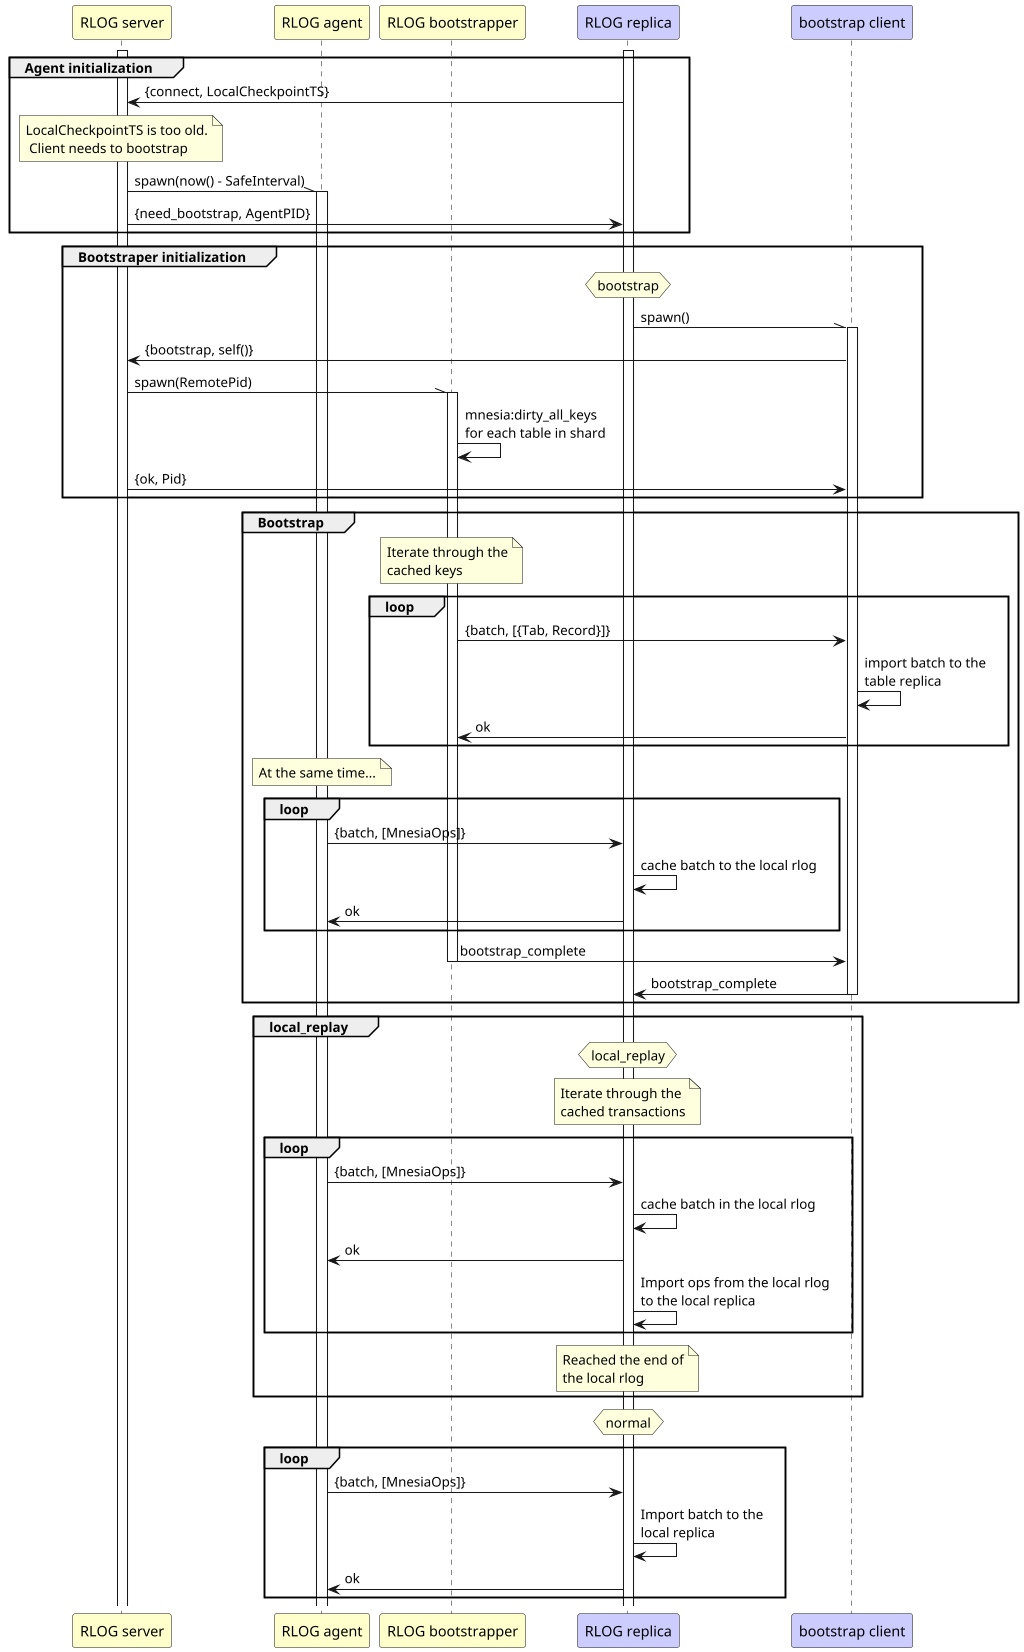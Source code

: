 @startuml
scale 1024 width

participant "RLOG server" as server #ffc
participant "RLOG agent" as agent #ffc
participant "RLOG bootstrapper" as boot_serv #ffc

participant "RLOG replica" as repl #ccf
participant "bootstrap client" as boot_client #ccf

activate server
activate repl

group Agent initialization
  repl -> server : {connect, LocalCheckpointTS}
  note over server : LocalCheckpointTS is too old.\n Client needs to bootstrap
  server -\\ agent : spawn(now() - SafeInterval)
  activate agent
  repl <- server : {need_bootstrap, AgentPID}
end

group Bootstraper initialization
  hnote over repl : bootstrap

  repl -\\ boot_client : spawn()
  activate boot_client

  boot_client -> server : {bootstrap, self()}
  server -\\ boot_serv : spawn(RemotePid)
  activate boot_serv

  boot_serv -> boot_serv : mnesia:dirty_all_keys\nfor each table in shard

  server -> boot_client : {ok, Pid}
end

group Bootstrap
  note over boot_serv : Iterate through the\ncached keys
  loop
    boot_serv -> boot_client : {batch, [{Tab, Record}]}
    boot_client -> boot_client : import batch to the\ntable replica
    boot_serv <- boot_client : ok
  end

  note over agent : At the same time...

  loop
    agent -> repl : {batch, [MnesiaOps]}
    repl -> repl : cache batch to the local rlog
    agent <- repl : ok
  end

  boot_serv -> boot_client : bootstrap_complete
  deactivate boot_serv
  boot_client -> repl : bootstrap_complete
  deactivate boot_client
end

group local_replay
  hnote over repl : local_replay

  note over repl : Iterate through the\ncached transactions

  loop
    agent -> repl : {batch, [MnesiaOps]}
    repl -> repl : cache batch in the local rlog
    agent <- repl : ok

    repl -> repl : Import ops from the local rlog\nto the local replica
  end

  note over repl : Reached the end of\nthe local rlog
end

hnote over repl : normal

loop
  agent -> repl : {batch, [MnesiaOps]}
  repl -> repl : Import batch to the\nlocal replica
  agent <- repl : ok
end

@enduml